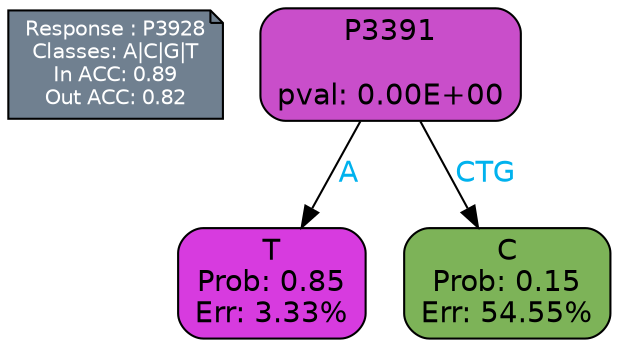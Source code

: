 digraph Tree {
node [shape=box, style="filled, rounded", color="black", fontname=helvetica] ;
graph [ranksep=equally, splines=polylines, bgcolor=transparent, dpi=600] ;
edge [fontname=helvetica] ;
LEGEND [label="Response : P3928
Classes: A|C|G|T
In ACC: 0.89
Out ACC: 0.82
",shape=note,align=left,style=filled,fillcolor="slategray",fontcolor="white",fontsize=10];1 [label="P3391

pval: 0.00E+00", fillcolor="#c94eca"] ;
2 [label="T
Prob: 0.85
Err: 3.33%", fillcolor="#d73bdf"] ;
3 [label="C
Prob: 0.15
Err: 54.55%", fillcolor="#7db358"] ;
1 -> 2 [label="A",fontcolor=deepskyblue2] ;
1 -> 3 [label="CTG",fontcolor=deepskyblue2] ;
{rank = same; 2;3;}{rank = same; LEGEND;1;}}